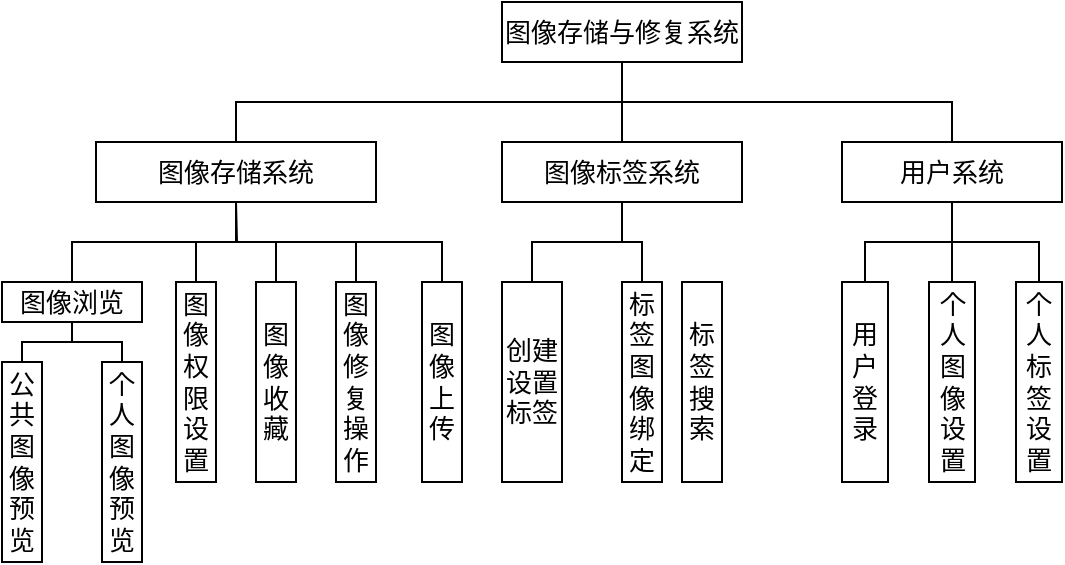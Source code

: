 <mxfile version="21.2.9" type="github">
  <diagram name="第 1 页" id="iMcofbvROrFCo-YO9Vs_">
    <mxGraphModel dx="552" dy="287" grid="1" gridSize="10" guides="1" tooltips="1" connect="1" arrows="1" fold="1" page="1" pageScale="1" pageWidth="583" pageHeight="827" math="0" shadow="0">
      <root>
        <mxCell id="0" />
        <mxCell id="1" parent="0" />
        <mxCell id="7Xu_Gq0dWQEim5B7DnOH-2" style="rounded=0;orthogonalLoop=1;jettySize=auto;html=1;exitX=0.5;exitY=1;exitDx=0;exitDy=0;entryX=0.5;entryY=0;entryDx=0;entryDy=0;edgeStyle=orthogonalEdgeStyle;endArrow=none;endFill=0;fontFamily=宋体;" edge="1" parent="1" source="7Xu_Gq0dWQEim5B7DnOH-5" target="7Xu_Gq0dWQEim5B7DnOH-19">
          <mxGeometry relative="1" as="geometry" />
        </mxCell>
        <mxCell id="7Xu_Gq0dWQEim5B7DnOH-3" style="edgeStyle=orthogonalEdgeStyle;rounded=0;orthogonalLoop=1;jettySize=auto;html=1;exitX=0.5;exitY=1;exitDx=0;exitDy=0;entryX=0.5;entryY=0;entryDx=0;entryDy=0;endArrow=none;endFill=0;fontFamily=宋体;" edge="1" parent="1" source="7Xu_Gq0dWQEim5B7DnOH-5" target="7Xu_Gq0dWQEim5B7DnOH-9">
          <mxGeometry relative="1" as="geometry" />
        </mxCell>
        <mxCell id="7Xu_Gq0dWQEim5B7DnOH-5" value="图像存储与修复系统" style="rounded=0;whiteSpace=wrap;html=1;fontFamily=宋体;fontSize=13;" vertex="1" parent="1">
          <mxGeometry x="260" y="20" width="120" height="30" as="geometry" />
        </mxCell>
        <mxCell id="7Xu_Gq0dWQEim5B7DnOH-17" style="edgeStyle=orthogonalEdgeStyle;shape=connector;rounded=0;orthogonalLoop=1;jettySize=auto;html=1;exitX=0.5;exitY=0;exitDx=0;exitDy=0;labelBackgroundColor=default;strokeColor=default;fontFamily=宋体;fontSize=11;fontColor=default;endArrow=none;endFill=0;" edge="1" parent="1" source="7Xu_Gq0dWQEim5B7DnOH-18">
          <mxGeometry relative="1" as="geometry">
            <mxPoint x="127" y="120.0" as="targetPoint" />
            <Array as="points">
              <mxPoint x="187" y="140" />
              <mxPoint x="127" y="140" />
            </Array>
          </mxGeometry>
        </mxCell>
        <mxCell id="7Xu_Gq0dWQEim5B7DnOH-18" value="图像修复操作" style="rounded=0;whiteSpace=wrap;html=1;fontSize=13;fontFamily=宋体;" vertex="1" parent="1">
          <mxGeometry x="177" y="160" width="20" height="100" as="geometry" />
        </mxCell>
        <mxCell id="7Xu_Gq0dWQEim5B7DnOH-19" value="图像存储系统" style="rounded=0;whiteSpace=wrap;html=1;fontSize=13;fontFamily=宋体;" vertex="1" parent="1">
          <mxGeometry x="57" y="90" width="140" height="30" as="geometry" />
        </mxCell>
        <mxCell id="7Xu_Gq0dWQEim5B7DnOH-20" style="edgeStyle=orthogonalEdgeStyle;shape=connector;rounded=0;orthogonalLoop=1;jettySize=auto;html=1;exitX=0.5;exitY=0;exitDx=0;exitDy=0;labelBackgroundColor=default;strokeColor=default;fontFamily=宋体;fontSize=11;fontColor=default;endArrow=none;endFill=0;" edge="1" parent="1" source="7Xu_Gq0dWQEim5B7DnOH-21">
          <mxGeometry relative="1" as="geometry">
            <mxPoint x="127" y="130.0" as="targetPoint" />
            <Array as="points">
              <mxPoint x="107" y="140" />
              <mxPoint x="127" y="140" />
            </Array>
          </mxGeometry>
        </mxCell>
        <mxCell id="7Xu_Gq0dWQEim5B7DnOH-21" value="图像权限设置" style="rounded=0;whiteSpace=wrap;html=1;fontSize=13;fontFamily=宋体;" vertex="1" parent="1">
          <mxGeometry x="97" y="160" width="20" height="100" as="geometry" />
        </mxCell>
        <mxCell id="7Xu_Gq0dWQEim5B7DnOH-22" style="edgeStyle=orthogonalEdgeStyle;shape=connector;rounded=0;orthogonalLoop=1;jettySize=auto;html=1;exitX=0.5;exitY=0;exitDx=0;exitDy=0;labelBackgroundColor=default;strokeColor=default;fontFamily=宋体;fontSize=11;fontColor=default;endArrow=none;endFill=0;" edge="1" parent="1" source="7Xu_Gq0dWQEim5B7DnOH-23">
          <mxGeometry relative="1" as="geometry">
            <mxPoint x="127" y="120.0" as="targetPoint" />
          </mxGeometry>
        </mxCell>
        <mxCell id="7Xu_Gq0dWQEim5B7DnOH-23" value="图像收藏" style="rounded=0;whiteSpace=wrap;html=1;fontSize=13;fontFamily=宋体;" vertex="1" parent="1">
          <mxGeometry x="137" y="160" width="20" height="100" as="geometry" />
        </mxCell>
        <mxCell id="7Xu_Gq0dWQEim5B7DnOH-32" style="edgeStyle=orthogonalEdgeStyle;shape=connector;rounded=0;orthogonalLoop=1;jettySize=auto;html=1;exitX=0.5;exitY=0;exitDx=0;exitDy=0;entryX=0.5;entryY=1;entryDx=0;entryDy=0;labelBackgroundColor=default;strokeColor=default;fontFamily=Helvetica;fontSize=11;fontColor=default;endArrow=none;endFill=0;" edge="1" parent="1" source="7Xu_Gq0dWQEim5B7DnOH-8" target="7Xu_Gq0dWQEim5B7DnOH-19">
          <mxGeometry relative="1" as="geometry" />
        </mxCell>
        <mxCell id="7Xu_Gq0dWQEim5B7DnOH-8" value="图像浏览" style="rounded=0;whiteSpace=wrap;html=1;fontSize=13;fontFamily=宋体;" vertex="1" parent="1">
          <mxGeometry x="10" y="160" width="70" height="20" as="geometry" />
        </mxCell>
        <mxCell id="7Xu_Gq0dWQEim5B7DnOH-13" value="公共图像预览" style="rounded=0;whiteSpace=wrap;html=1;fontSize=13;fontFamily=宋体;" vertex="1" parent="1">
          <mxGeometry x="10" y="200" width="20" height="100" as="geometry" />
        </mxCell>
        <mxCell id="7Xu_Gq0dWQEim5B7DnOH-6" style="edgeStyle=orthogonalEdgeStyle;shape=connector;rounded=0;orthogonalLoop=1;jettySize=auto;html=1;exitX=0.5;exitY=1;exitDx=0;exitDy=0;entryX=0.5;entryY=0;entryDx=0;entryDy=0;labelBackgroundColor=default;strokeColor=default;fontFamily=宋体;fontSize=11;fontColor=default;endArrow=none;endFill=0;" edge="1" parent="1" source="7Xu_Gq0dWQEim5B7DnOH-8" target="7Xu_Gq0dWQEim5B7DnOH-13">
          <mxGeometry relative="1" as="geometry">
            <Array as="points">
              <mxPoint x="45" y="190" />
              <mxPoint x="20" y="190" />
            </Array>
          </mxGeometry>
        </mxCell>
        <mxCell id="7Xu_Gq0dWQEim5B7DnOH-14" value="个人图像预览" style="rounded=0;whiteSpace=wrap;html=1;fontSize=13;fontFamily=宋体;" vertex="1" parent="1">
          <mxGeometry x="60" y="200" width="20" height="100" as="geometry" />
        </mxCell>
        <mxCell id="7Xu_Gq0dWQEim5B7DnOH-7" style="edgeStyle=orthogonalEdgeStyle;shape=connector;rounded=0;orthogonalLoop=1;jettySize=auto;html=1;exitX=0.5;exitY=1;exitDx=0;exitDy=0;entryX=0.5;entryY=0;entryDx=0;entryDy=0;labelBackgroundColor=default;strokeColor=default;fontFamily=宋体;fontSize=11;fontColor=default;endArrow=none;endFill=0;" edge="1" parent="1" source="7Xu_Gq0dWQEim5B7DnOH-8" target="7Xu_Gq0dWQEim5B7DnOH-14">
          <mxGeometry relative="1" as="geometry">
            <Array as="points">
              <mxPoint x="45" y="190" />
              <mxPoint x="70" y="190" />
            </Array>
          </mxGeometry>
        </mxCell>
        <mxCell id="7Xu_Gq0dWQEim5B7DnOH-35" value="" style="group" vertex="1" connectable="0" parent="1">
          <mxGeometry x="430" y="90" width="110" height="170" as="geometry" />
        </mxCell>
        <mxCell id="7Xu_Gq0dWQEim5B7DnOH-9" value="用户系统" style="rounded=0;whiteSpace=wrap;html=1;fontSize=13;fontFamily=宋体;" vertex="1" parent="7Xu_Gq0dWQEim5B7DnOH-35">
          <mxGeometry width="110" height="30" as="geometry" />
        </mxCell>
        <mxCell id="7Xu_Gq0dWQEim5B7DnOH-24" style="edgeStyle=orthogonalEdgeStyle;shape=connector;rounded=0;orthogonalLoop=1;jettySize=auto;html=1;exitX=0.5;exitY=0;exitDx=0;exitDy=0;entryX=0.5;entryY=1;entryDx=0;entryDy=0;labelBackgroundColor=default;strokeColor=default;fontFamily=宋体;fontSize=11;fontColor=default;endArrow=none;endFill=0;" edge="1" parent="7Xu_Gq0dWQEim5B7DnOH-35" source="7Xu_Gq0dWQEim5B7DnOH-25" target="7Xu_Gq0dWQEim5B7DnOH-9">
          <mxGeometry relative="1" as="geometry" />
        </mxCell>
        <mxCell id="7Xu_Gq0dWQEim5B7DnOH-25" value="用户登录" style="rounded=0;whiteSpace=wrap;html=1;fontSize=13;fontFamily=宋体;" vertex="1" parent="7Xu_Gq0dWQEim5B7DnOH-35">
          <mxGeometry y="70" width="23" height="100" as="geometry" />
        </mxCell>
        <mxCell id="7Xu_Gq0dWQEim5B7DnOH-26" style="edgeStyle=orthogonalEdgeStyle;shape=connector;rounded=0;orthogonalLoop=1;jettySize=auto;html=1;exitX=0.5;exitY=0;exitDx=0;exitDy=0;entryX=0.5;entryY=1;entryDx=0;entryDy=0;labelBackgroundColor=default;strokeColor=default;fontFamily=宋体;fontSize=11;fontColor=default;endArrow=none;endFill=0;" edge="1" parent="7Xu_Gq0dWQEim5B7DnOH-35" source="7Xu_Gq0dWQEim5B7DnOH-27" target="7Xu_Gq0dWQEim5B7DnOH-9">
          <mxGeometry relative="1" as="geometry" />
        </mxCell>
        <mxCell id="7Xu_Gq0dWQEim5B7DnOH-27" value="个人标签设置" style="rounded=0;whiteSpace=wrap;html=1;fontSize=13;fontFamily=宋体;" vertex="1" parent="7Xu_Gq0dWQEim5B7DnOH-35">
          <mxGeometry x="87" y="70" width="23" height="100" as="geometry" />
        </mxCell>
        <mxCell id="7Xu_Gq0dWQEim5B7DnOH-34" style="edgeStyle=orthogonalEdgeStyle;shape=connector;rounded=0;orthogonalLoop=1;jettySize=auto;html=1;exitX=0.5;exitY=0;exitDx=0;exitDy=0;labelBackgroundColor=default;strokeColor=default;fontFamily=Helvetica;fontSize=11;fontColor=default;endArrow=none;endFill=0;" edge="1" parent="7Xu_Gq0dWQEim5B7DnOH-35" source="7Xu_Gq0dWQEim5B7DnOH-33">
          <mxGeometry relative="1" as="geometry">
            <mxPoint x="55" y="30" as="targetPoint" />
          </mxGeometry>
        </mxCell>
        <mxCell id="7Xu_Gq0dWQEim5B7DnOH-33" value="个人图像设置" style="rounded=0;whiteSpace=wrap;html=1;fontSize=13;fontFamily=宋体;" vertex="1" parent="7Xu_Gq0dWQEim5B7DnOH-35">
          <mxGeometry x="43.5" y="70" width="23" height="100" as="geometry" />
        </mxCell>
        <mxCell id="7Xu_Gq0dWQEim5B7DnOH-42" style="edgeStyle=orthogonalEdgeStyle;shape=connector;rounded=0;orthogonalLoop=1;jettySize=auto;html=1;exitX=0.5;exitY=0;exitDx=0;exitDy=0;entryX=0.5;entryY=1;entryDx=0;entryDy=0;labelBackgroundColor=default;strokeColor=default;fontFamily=Helvetica;fontSize=11;fontColor=default;endArrow=none;endFill=0;" edge="1" parent="1" source="7Xu_Gq0dWQEim5B7DnOH-36" target="7Xu_Gq0dWQEim5B7DnOH-5">
          <mxGeometry relative="1" as="geometry" />
        </mxCell>
        <mxCell id="7Xu_Gq0dWQEim5B7DnOH-36" value="图像标签系统" style="rounded=0;whiteSpace=wrap;html=1;fontSize=13;fontFamily=宋体;" vertex="1" parent="1">
          <mxGeometry x="260" y="90" width="120" height="30" as="geometry" />
        </mxCell>
        <mxCell id="7Xu_Gq0dWQEim5B7DnOH-40" style="edgeStyle=orthogonalEdgeStyle;shape=connector;rounded=0;orthogonalLoop=1;jettySize=auto;html=1;exitX=0.5;exitY=0;exitDx=0;exitDy=0;entryX=0.5;entryY=1;entryDx=0;entryDy=0;labelBackgroundColor=default;strokeColor=default;fontFamily=Helvetica;fontSize=11;fontColor=default;endArrow=none;endFill=0;" edge="1" parent="1" source="7Xu_Gq0dWQEim5B7DnOH-37" target="7Xu_Gq0dWQEim5B7DnOH-36">
          <mxGeometry relative="1" as="geometry" />
        </mxCell>
        <mxCell id="7Xu_Gq0dWQEim5B7DnOH-37" value="创建设置标签" style="rounded=0;whiteSpace=wrap;html=1;fontSize=13;fontFamily=宋体;" vertex="1" parent="1">
          <mxGeometry x="260" y="160" width="30" height="100" as="geometry" />
        </mxCell>
        <mxCell id="7Xu_Gq0dWQEim5B7DnOH-41" style="edgeStyle=orthogonalEdgeStyle;shape=connector;rounded=0;orthogonalLoop=1;jettySize=auto;html=1;exitX=0.5;exitY=0;exitDx=0;exitDy=0;entryX=0.5;entryY=1;entryDx=0;entryDy=0;labelBackgroundColor=default;strokeColor=default;fontFamily=Helvetica;fontSize=11;fontColor=default;endArrow=none;endFill=0;" edge="1" parent="1" source="7Xu_Gq0dWQEim5B7DnOH-38" target="7Xu_Gq0dWQEim5B7DnOH-36">
          <mxGeometry relative="1" as="geometry" />
        </mxCell>
        <mxCell id="7Xu_Gq0dWQEim5B7DnOH-38" value="标签图像绑定" style="rounded=0;whiteSpace=wrap;html=1;fontSize=13;fontFamily=宋体;" vertex="1" parent="1">
          <mxGeometry x="320" y="160" width="20" height="100" as="geometry" />
        </mxCell>
        <mxCell id="7Xu_Gq0dWQEim5B7DnOH-39" value="标签搜索" style="rounded=0;whiteSpace=wrap;html=1;fontSize=13;fontFamily=宋体;" vertex="1" parent="1">
          <mxGeometry x="350" y="160" width="20" height="100" as="geometry" />
        </mxCell>
        <mxCell id="7Xu_Gq0dWQEim5B7DnOH-45" style="edgeStyle=orthogonalEdgeStyle;shape=connector;rounded=0;orthogonalLoop=1;jettySize=auto;html=1;exitX=0.5;exitY=0;exitDx=0;exitDy=0;entryX=0.5;entryY=1;entryDx=0;entryDy=0;labelBackgroundColor=default;strokeColor=default;fontFamily=Helvetica;fontSize=11;fontColor=default;endArrow=none;endFill=0;" edge="1" parent="1" source="7Xu_Gq0dWQEim5B7DnOH-43" target="7Xu_Gq0dWQEim5B7DnOH-19">
          <mxGeometry relative="1" as="geometry" />
        </mxCell>
        <mxCell id="7Xu_Gq0dWQEim5B7DnOH-43" value="图像上传" style="rounded=0;whiteSpace=wrap;html=1;fontSize=13;fontFamily=宋体;" vertex="1" parent="1">
          <mxGeometry x="220" y="160" width="20" height="100" as="geometry" />
        </mxCell>
      </root>
    </mxGraphModel>
  </diagram>
</mxfile>
